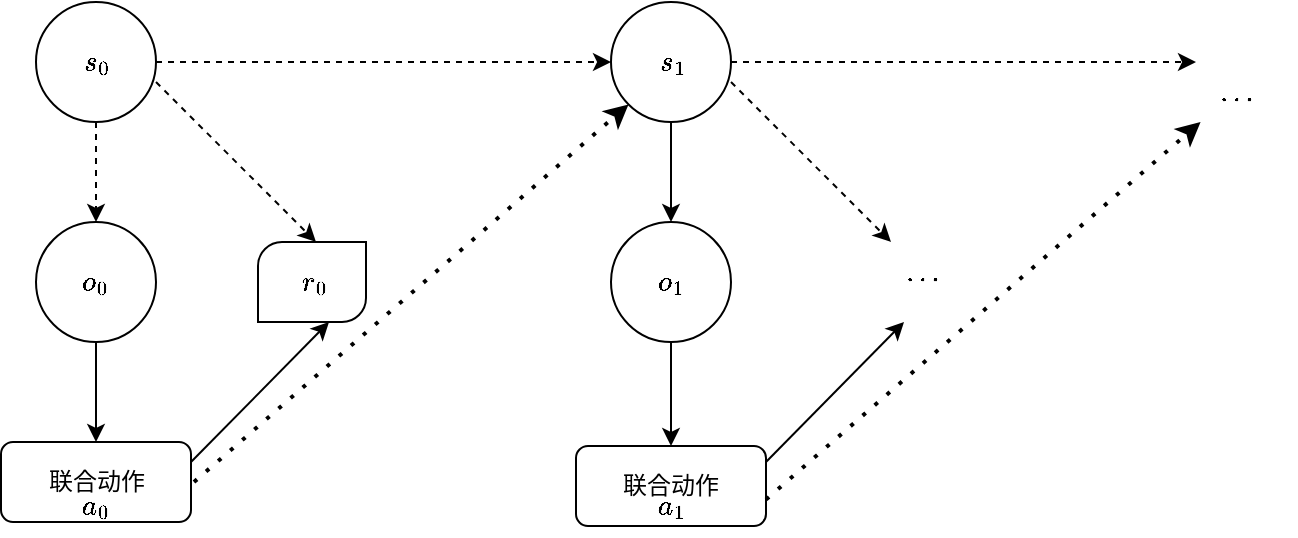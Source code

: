 <mxfile version="17.0.0" type="github">
  <diagram id="hWz_SNzUBFFIVMkBRD-k" name="Page-1">
    <mxGraphModel dx="981" dy="526" grid="1" gridSize="10" guides="1" tooltips="1" connect="1" arrows="1" fold="1" page="1" pageScale="1" pageWidth="827" pageHeight="1169" math="1" shadow="0">
      <root>
        <mxCell id="0" />
        <mxCell id="1" parent="0" />
        <mxCell id="NXF07AQHCv1ULebbsSob-1" value="联合动作&lt;br&gt;" style="rounded=1;whiteSpace=wrap;html=1;" vertex="1" parent="1">
          <mxGeometry x="152.5" y="390" width="95" height="40" as="geometry" />
        </mxCell>
        <mxCell id="NXF07AQHCv1ULebbsSob-5" value="" style="edgeStyle=orthogonalEdgeStyle;rounded=0;orthogonalLoop=1;jettySize=auto;html=1;dashed=1;" edge="1" parent="1" source="NXF07AQHCv1ULebbsSob-2" target="NXF07AQHCv1ULebbsSob-4">
          <mxGeometry relative="1" as="geometry" />
        </mxCell>
        <mxCell id="NXF07AQHCv1ULebbsSob-19" value="" style="edgeStyle=orthogonalEdgeStyle;rounded=0;orthogonalLoop=1;jettySize=auto;html=1;dashed=1;entryX=0;entryY=0.5;entryDx=0;entryDy=0;" edge="1" parent="1" source="NXF07AQHCv1ULebbsSob-2" target="NXF07AQHCv1ULebbsSob-10">
          <mxGeometry relative="1" as="geometry">
            <mxPoint x="300" y="200.0" as="targetPoint" />
          </mxGeometry>
        </mxCell>
        <mxCell id="NXF07AQHCv1ULebbsSob-2" value="$$s_{0}$$" style="ellipse;whiteSpace=wrap;html=1;aspect=fixed;" vertex="1" parent="1">
          <mxGeometry x="170" y="170" width="60" height="60" as="geometry" />
        </mxCell>
        <mxCell id="NXF07AQHCv1ULebbsSob-6" value="" style="edgeStyle=orthogonalEdgeStyle;rounded=0;orthogonalLoop=1;jettySize=auto;html=1;" edge="1" parent="1" source="NXF07AQHCv1ULebbsSob-4" target="NXF07AQHCv1ULebbsSob-1">
          <mxGeometry relative="1" as="geometry" />
        </mxCell>
        <mxCell id="NXF07AQHCv1ULebbsSob-4" value="$$o_{0}$$" style="ellipse;whiteSpace=wrap;html=1;aspect=fixed;" vertex="1" parent="1">
          <mxGeometry x="170" y="280" width="60" height="60" as="geometry" />
        </mxCell>
        <mxCell id="NXF07AQHCv1ULebbsSob-7" value="&lt;span&gt;$$a_{0}$$&lt;/span&gt;" style="text;html=1;strokeColor=none;fillColor=none;align=center;verticalAlign=middle;whiteSpace=wrap;rounded=0;" vertex="1" parent="1">
          <mxGeometry x="170" y="407" width="60" height="30" as="geometry" />
        </mxCell>
        <mxCell id="NXF07AQHCv1ULebbsSob-8" value="联合动作&lt;br&gt;" style="rounded=1;whiteSpace=wrap;html=1;" vertex="1" parent="1">
          <mxGeometry x="440" y="392" width="95" height="40" as="geometry" />
        </mxCell>
        <mxCell id="NXF07AQHCv1ULebbsSob-9" value="" style="edgeStyle=orthogonalEdgeStyle;rounded=0;orthogonalLoop=1;jettySize=auto;html=1;" edge="1" parent="1" source="NXF07AQHCv1ULebbsSob-10" target="NXF07AQHCv1ULebbsSob-12">
          <mxGeometry relative="1" as="geometry" />
        </mxCell>
        <mxCell id="NXF07AQHCv1ULebbsSob-22" value="" style="edgeStyle=orthogonalEdgeStyle;rounded=0;orthogonalLoop=1;jettySize=auto;html=1;dashed=1;endArrow=classic;endFill=1;" edge="1" parent="1" source="NXF07AQHCv1ULebbsSob-10">
          <mxGeometry relative="1" as="geometry">
            <mxPoint x="750" y="200" as="targetPoint" />
          </mxGeometry>
        </mxCell>
        <mxCell id="NXF07AQHCv1ULebbsSob-10" value="$$s_{1}$$" style="ellipse;whiteSpace=wrap;html=1;aspect=fixed;" vertex="1" parent="1">
          <mxGeometry x="457.5" y="170" width="60" height="60" as="geometry" />
        </mxCell>
        <mxCell id="NXF07AQHCv1ULebbsSob-11" value="" style="edgeStyle=orthogonalEdgeStyle;rounded=0;orthogonalLoop=1;jettySize=auto;html=1;" edge="1" parent="1" source="NXF07AQHCv1ULebbsSob-12" target="NXF07AQHCv1ULebbsSob-8">
          <mxGeometry relative="1" as="geometry" />
        </mxCell>
        <mxCell id="NXF07AQHCv1ULebbsSob-12" value="$$o_{1}$$" style="ellipse;whiteSpace=wrap;html=1;aspect=fixed;" vertex="1" parent="1">
          <mxGeometry x="457.5" y="280" width="60" height="60" as="geometry" />
        </mxCell>
        <mxCell id="NXF07AQHCv1ULebbsSob-13" value="&lt;span&gt;$$a_{1}$$&lt;/span&gt;" style="text;html=1;strokeColor=none;fillColor=none;align=center;verticalAlign=middle;whiteSpace=wrap;rounded=0;" vertex="1" parent="1">
          <mxGeometry x="457.5" y="407" width="60" height="30" as="geometry" />
        </mxCell>
        <mxCell id="NXF07AQHCv1ULebbsSob-14" value="" style="endArrow=classic;html=1;rounded=0;dashed=1;" edge="1" parent="1">
          <mxGeometry width="50" height="50" relative="1" as="geometry">
            <mxPoint x="230" y="210" as="sourcePoint" />
            <mxPoint x="310" y="290" as="targetPoint" />
          </mxGeometry>
        </mxCell>
        <mxCell id="NXF07AQHCv1ULebbsSob-15" value="" style="verticalLabelPosition=bottom;verticalAlign=top;html=1;shape=mxgraph.basic.diag_round_rect;dx=6;" vertex="1" parent="1">
          <mxGeometry x="281" y="290" width="54" height="40" as="geometry" />
        </mxCell>
        <mxCell id="NXF07AQHCv1ULebbsSob-16" value="&lt;span&gt;$$r_{0}$$&lt;/span&gt;" style="text;html=1;strokeColor=none;fillColor=none;align=center;verticalAlign=middle;whiteSpace=wrap;rounded=0;" vertex="1" parent="1">
          <mxGeometry x="279" y="295" width="60" height="30" as="geometry" />
        </mxCell>
        <mxCell id="NXF07AQHCv1ULebbsSob-17" value="" style="endArrow=classic;html=1;rounded=0;" edge="1" parent="1">
          <mxGeometry width="50" height="50" relative="1" as="geometry">
            <mxPoint x="247.5" y="400" as="sourcePoint" />
            <mxPoint x="316.5" y="330" as="targetPoint" />
          </mxGeometry>
        </mxCell>
        <mxCell id="NXF07AQHCv1ULebbsSob-20" value="" style="endArrow=classic;dashed=1;html=1;dashPattern=1 3;strokeWidth=2;rounded=0;endFill=1;entryX=0;entryY=1;entryDx=0;entryDy=0;" edge="1" parent="1" target="NXF07AQHCv1ULebbsSob-10">
          <mxGeometry width="50" height="50" relative="1" as="geometry">
            <mxPoint x="249" y="410" as="sourcePoint" />
            <mxPoint x="490" y="220" as="targetPoint" />
          </mxGeometry>
        </mxCell>
        <mxCell id="NXF07AQHCv1ULebbsSob-23" value="" style="endArrow=classic;html=1;rounded=0;dashed=1;" edge="1" parent="1">
          <mxGeometry width="50" height="50" relative="1" as="geometry">
            <mxPoint x="517.5" y="210" as="sourcePoint" />
            <mxPoint x="597.5" y="290" as="targetPoint" />
          </mxGeometry>
        </mxCell>
        <mxCell id="NXF07AQHCv1ULebbsSob-24" value="" style="endArrow=classic;html=1;rounded=0;" edge="1" parent="1">
          <mxGeometry width="50" height="50" relative="1" as="geometry">
            <mxPoint x="535" y="400.0" as="sourcePoint" />
            <mxPoint x="604" y="330.0" as="targetPoint" />
          </mxGeometry>
        </mxCell>
        <mxCell id="NXF07AQHCv1ULebbsSob-26" value="" style="endArrow=classic;dashed=1;html=1;dashPattern=1 3;strokeWidth=2;rounded=0;endFill=1;entryX=0;entryY=1;entryDx=0;entryDy=0;" edge="1" parent="1">
          <mxGeometry width="50" height="50" relative="1" as="geometry">
            <mxPoint x="535" y="418.79" as="sourcePoint" />
            <mxPoint x="752.287" y="230.003" as="targetPoint" />
          </mxGeometry>
        </mxCell>
        <mxCell id="NXF07AQHCv1ULebbsSob-27" value="&lt;span&gt;$$\dots$$&lt;/span&gt;" style="text;html=1;strokeColor=none;fillColor=none;align=center;verticalAlign=middle;whiteSpace=wrap;rounded=0;" vertex="1" parent="1">
          <mxGeometry x="740" y="200" width="60" height="30" as="geometry" />
        </mxCell>
        <mxCell id="NXF07AQHCv1ULebbsSob-28" value="&lt;span&gt;$$\dots$$&lt;/span&gt;" style="text;html=1;strokeColor=none;fillColor=none;align=center;verticalAlign=middle;whiteSpace=wrap;rounded=0;" vertex="1" parent="1">
          <mxGeometry x="583" y="290" width="60" height="30" as="geometry" />
        </mxCell>
      </root>
    </mxGraphModel>
  </diagram>
</mxfile>

